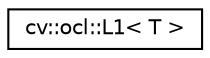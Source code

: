digraph "Graphical Class Hierarchy"
{
 // LATEX_PDF_SIZE
  edge [fontname="Helvetica",fontsize="10",labelfontname="Helvetica",labelfontsize="10"];
  node [fontname="Helvetica",fontsize="10",shape=record];
  rankdir="LR";
  Node0 [label="cv::ocl::L1\< T \>",height=0.2,width=0.4,color="black", fillcolor="white", style="filled",URL="$structcv_1_1ocl_1_1_l1.html",tooltip=" "];
}
